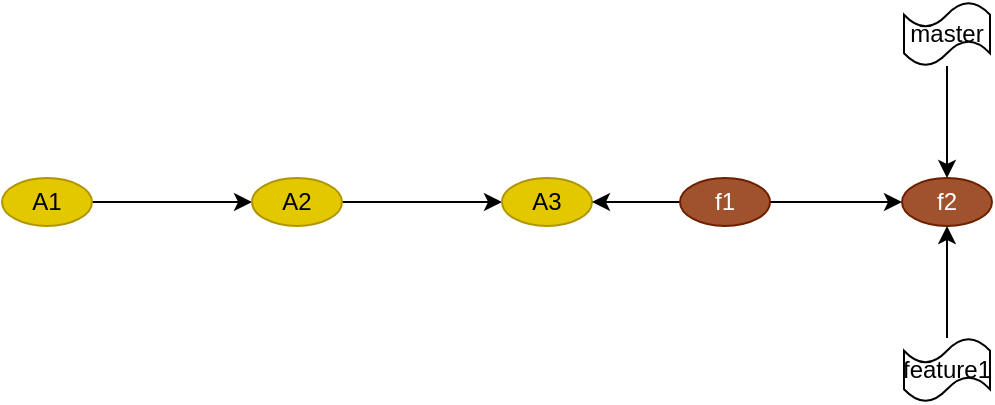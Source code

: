 <mxfile version="14.7.6" type="device"><diagram id="qlIEx50S7UXFVgenkp8G" name="Page-1"><mxGraphModel dx="946" dy="519" grid="0" gridSize="10" guides="1" tooltips="1" connect="1" arrows="1" fold="1" page="0" pageScale="1" pageWidth="827" pageHeight="1169" math="0" shadow="0"><root><mxCell id="0"/><mxCell id="1" parent="0"/><mxCell id="sKKYeBArj5P1ndE3i5og-3" value="" style="edgeStyle=orthogonalEdgeStyle;rounded=0;orthogonalLoop=1;jettySize=auto;html=1;" edge="1" parent="1" source="sKKYeBArj5P1ndE3i5og-1" target="sKKYeBArj5P1ndE3i5og-2"><mxGeometry relative="1" as="geometry"/></mxCell><mxCell id="sKKYeBArj5P1ndE3i5og-1" value="A1" style="ellipse;whiteSpace=wrap;html=1;fillColor=#e3c800;fontColor=#000000;strokeColor=#B09500;" vertex="1" parent="1"><mxGeometry x="99" y="155" width="45" height="24" as="geometry"/></mxCell><mxCell id="sKKYeBArj5P1ndE3i5og-5" value="" style="edgeStyle=orthogonalEdgeStyle;rounded=0;orthogonalLoop=1;jettySize=auto;html=1;" edge="1" parent="1" source="sKKYeBArj5P1ndE3i5og-2" target="sKKYeBArj5P1ndE3i5og-4"><mxGeometry relative="1" as="geometry"/></mxCell><mxCell id="sKKYeBArj5P1ndE3i5og-2" value="A2" style="ellipse;whiteSpace=wrap;html=1;fillColor=#e3c800;fontColor=#000000;strokeColor=#B09500;" vertex="1" parent="1"><mxGeometry x="224" y="155" width="45" height="24" as="geometry"/></mxCell><mxCell id="sKKYeBArj5P1ndE3i5og-4" value="A3" style="ellipse;whiteSpace=wrap;html=1;fillColor=#e3c800;fontColor=#000000;strokeColor=#B09500;" vertex="1" parent="1"><mxGeometry x="349" y="155" width="45" height="24" as="geometry"/></mxCell><mxCell id="sKKYeBArj5P1ndE3i5og-7" style="edgeStyle=orthogonalEdgeStyle;rounded=0;orthogonalLoop=1;jettySize=auto;html=1;" edge="1" parent="1" source="sKKYeBArj5P1ndE3i5og-6"><mxGeometry relative="1" as="geometry"><mxPoint x="571.5" y="155" as="targetPoint"/></mxGeometry></mxCell><mxCell id="sKKYeBArj5P1ndE3i5og-6" value="master" style="shape=tape;whiteSpace=wrap;html=1;" vertex="1" parent="1"><mxGeometry x="550" y="67" width="43" height="32" as="geometry"/></mxCell><mxCell id="sKKYeBArj5P1ndE3i5og-9" style="edgeStyle=orthogonalEdgeStyle;rounded=0;orthogonalLoop=1;jettySize=auto;html=1;" edge="1" parent="1" source="sKKYeBArj5P1ndE3i5og-8" target="sKKYeBArj5P1ndE3i5og-11"><mxGeometry relative="1" as="geometry"><mxPoint x="573.5" y="237" as="targetPoint"/></mxGeometry></mxCell><mxCell id="sKKYeBArj5P1ndE3i5og-8" value="feature1" style="shape=tape;whiteSpace=wrap;html=1;" vertex="1" parent="1"><mxGeometry x="550" y="235" width="43" height="32" as="geometry"/></mxCell><mxCell id="sKKYeBArj5P1ndE3i5og-12" value="" style="edgeStyle=orthogonalEdgeStyle;rounded=0;orthogonalLoop=1;jettySize=auto;html=1;" edge="1" parent="1" source="sKKYeBArj5P1ndE3i5og-10" target="sKKYeBArj5P1ndE3i5og-11"><mxGeometry relative="1" as="geometry"/></mxCell><mxCell id="sKKYeBArj5P1ndE3i5og-19" style="edgeStyle=orthogonalEdgeStyle;rounded=0;orthogonalLoop=1;jettySize=auto;html=1;entryX=1;entryY=0.5;entryDx=0;entryDy=0;" edge="1" parent="1" source="sKKYeBArj5P1ndE3i5og-10" target="sKKYeBArj5P1ndE3i5og-4"><mxGeometry relative="1" as="geometry"/></mxCell><mxCell id="sKKYeBArj5P1ndE3i5og-10" value="f1" style="ellipse;whiteSpace=wrap;html=1;fillColor=#a0522d;fontColor=#ffffff;strokeColor=#6D1F00;" vertex="1" parent="1"><mxGeometry x="438" y="155" width="45" height="24" as="geometry"/></mxCell><mxCell id="sKKYeBArj5P1ndE3i5og-11" value="f2" style="ellipse;whiteSpace=wrap;html=1;fillColor=#a0522d;fontColor=#ffffff;strokeColor=#6D1F00;" vertex="1" parent="1"><mxGeometry x="549" y="155" width="45" height="24" as="geometry"/></mxCell></root></mxGraphModel></diagram></mxfile>